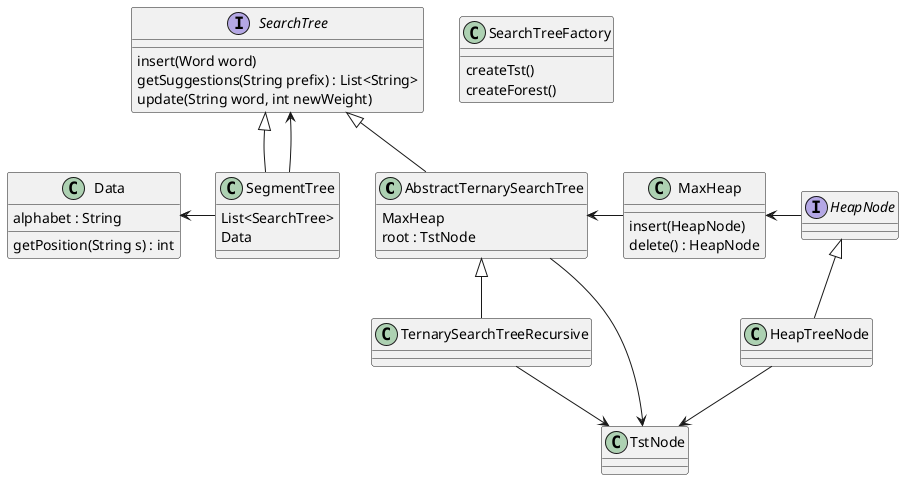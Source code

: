 @startuml

abstract AbstractTernarySearchTree
interface HeapNode
interface SearchTree{
insert(Word word)
getSuggestions(String prefix) : List<String>
update(String word, int newWeight)
}

SearchTree <|-- SegmentTree
SearchTree <-- SegmentTree
SearchTree <|-- AbstractTernarySearchTree
AbstractTernarySearchTree <|-- TernarySearchTreeRecursive

Data <- SegmentTree
AbstractTernarySearchTree <- MaxHeap
MaxHeap <- HeapNode
HeapNode <|-- HeapTreeNode

AbstractTernarySearchTree --> TstNode
TernarySearchTreeRecursive --> TstNode
HeapTreeNode --> TstNode

class SegmentTree{
List<SearchTree>
Data
}

class Data{
alphabet : String
getPosition(String s) : int
}

class SearchTreeFactory{
createTst()
createForest()
}

class AbstractTernarySearchTree {
MaxHeap
root : TstNode
}

class MaxHeap{
insert(HeapNode)
delete() : HeapNode
}

@enduml

